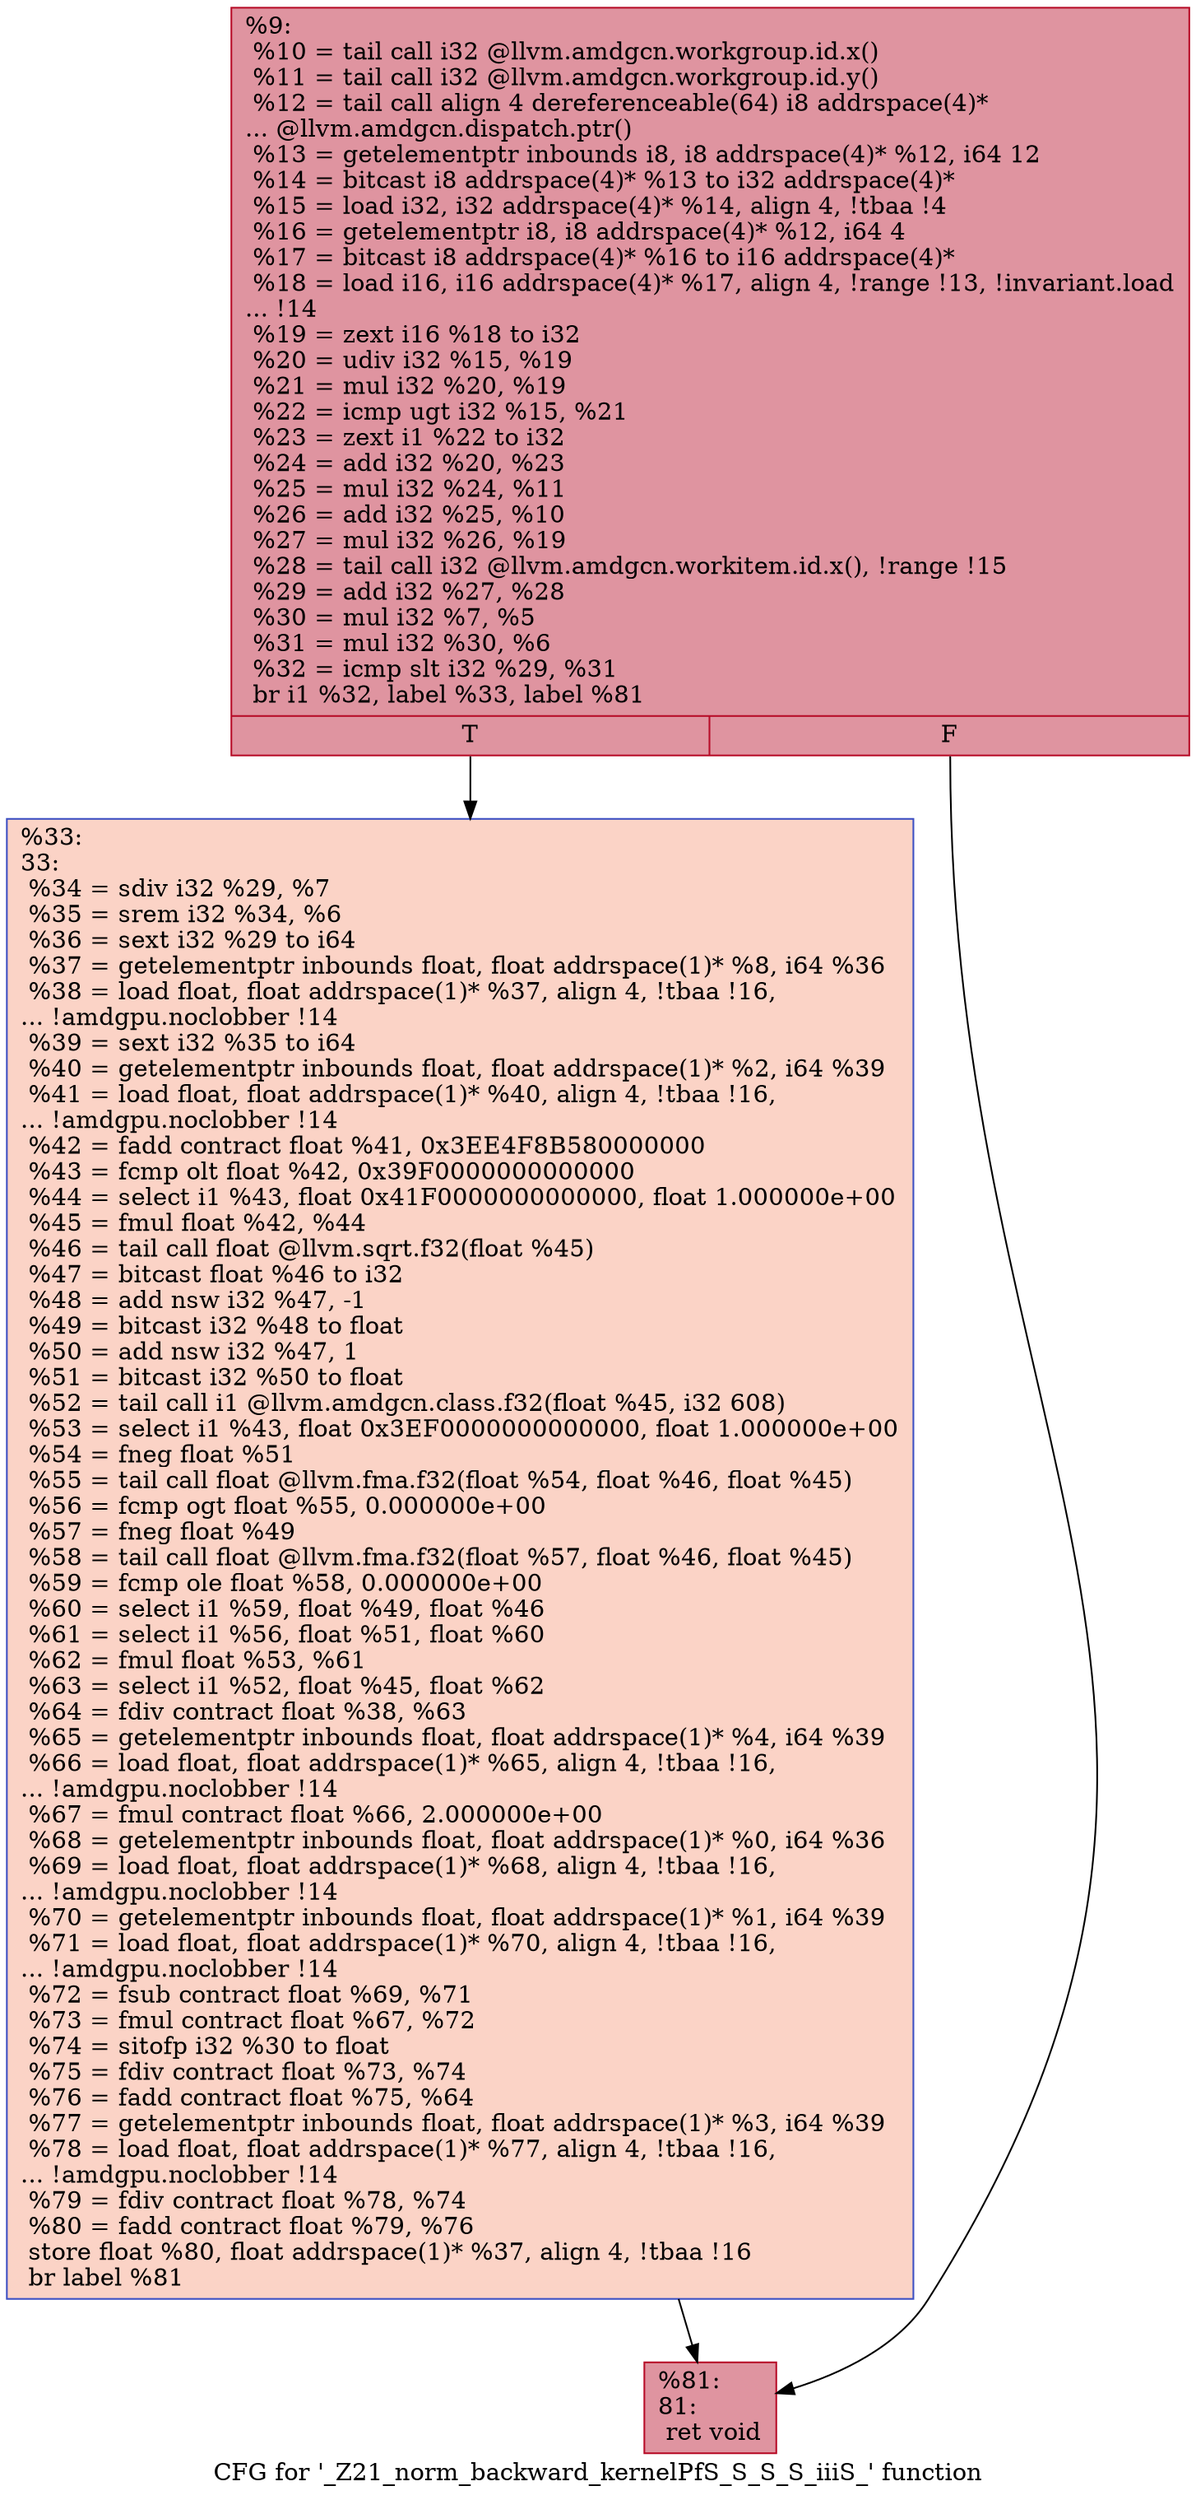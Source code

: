 digraph "CFG for '_Z21_norm_backward_kernelPfS_S_S_S_iiiS_' function" {
	label="CFG for '_Z21_norm_backward_kernelPfS_S_S_S_iiiS_' function";

	Node0x5f42510 [shape=record,color="#b70d28ff", style=filled, fillcolor="#b70d2870",label="{%9:\l  %10 = tail call i32 @llvm.amdgcn.workgroup.id.x()\l  %11 = tail call i32 @llvm.amdgcn.workgroup.id.y()\l  %12 = tail call align 4 dereferenceable(64) i8 addrspace(4)*\l... @llvm.amdgcn.dispatch.ptr()\l  %13 = getelementptr inbounds i8, i8 addrspace(4)* %12, i64 12\l  %14 = bitcast i8 addrspace(4)* %13 to i32 addrspace(4)*\l  %15 = load i32, i32 addrspace(4)* %14, align 4, !tbaa !4\l  %16 = getelementptr i8, i8 addrspace(4)* %12, i64 4\l  %17 = bitcast i8 addrspace(4)* %16 to i16 addrspace(4)*\l  %18 = load i16, i16 addrspace(4)* %17, align 4, !range !13, !invariant.load\l... !14\l  %19 = zext i16 %18 to i32\l  %20 = udiv i32 %15, %19\l  %21 = mul i32 %20, %19\l  %22 = icmp ugt i32 %15, %21\l  %23 = zext i1 %22 to i32\l  %24 = add i32 %20, %23\l  %25 = mul i32 %24, %11\l  %26 = add i32 %25, %10\l  %27 = mul i32 %26, %19\l  %28 = tail call i32 @llvm.amdgcn.workitem.id.x(), !range !15\l  %29 = add i32 %27, %28\l  %30 = mul i32 %7, %5\l  %31 = mul i32 %30, %6\l  %32 = icmp slt i32 %29, %31\l  br i1 %32, label %33, label %81\l|{<s0>T|<s1>F}}"];
	Node0x5f42510:s0 -> Node0x5f44af0;
	Node0x5f42510:s1 -> Node0x5f44b80;
	Node0x5f44af0 [shape=record,color="#3d50c3ff", style=filled, fillcolor="#f59c7d70",label="{%33:\l33:                                               \l  %34 = sdiv i32 %29, %7\l  %35 = srem i32 %34, %6\l  %36 = sext i32 %29 to i64\l  %37 = getelementptr inbounds float, float addrspace(1)* %8, i64 %36\l  %38 = load float, float addrspace(1)* %37, align 4, !tbaa !16,\l... !amdgpu.noclobber !14\l  %39 = sext i32 %35 to i64\l  %40 = getelementptr inbounds float, float addrspace(1)* %2, i64 %39\l  %41 = load float, float addrspace(1)* %40, align 4, !tbaa !16,\l... !amdgpu.noclobber !14\l  %42 = fadd contract float %41, 0x3EE4F8B580000000\l  %43 = fcmp olt float %42, 0x39F0000000000000\l  %44 = select i1 %43, float 0x41F0000000000000, float 1.000000e+00\l  %45 = fmul float %42, %44\l  %46 = tail call float @llvm.sqrt.f32(float %45)\l  %47 = bitcast float %46 to i32\l  %48 = add nsw i32 %47, -1\l  %49 = bitcast i32 %48 to float\l  %50 = add nsw i32 %47, 1\l  %51 = bitcast i32 %50 to float\l  %52 = tail call i1 @llvm.amdgcn.class.f32(float %45, i32 608)\l  %53 = select i1 %43, float 0x3EF0000000000000, float 1.000000e+00\l  %54 = fneg float %51\l  %55 = tail call float @llvm.fma.f32(float %54, float %46, float %45)\l  %56 = fcmp ogt float %55, 0.000000e+00\l  %57 = fneg float %49\l  %58 = tail call float @llvm.fma.f32(float %57, float %46, float %45)\l  %59 = fcmp ole float %58, 0.000000e+00\l  %60 = select i1 %59, float %49, float %46\l  %61 = select i1 %56, float %51, float %60\l  %62 = fmul float %53, %61\l  %63 = select i1 %52, float %45, float %62\l  %64 = fdiv contract float %38, %63\l  %65 = getelementptr inbounds float, float addrspace(1)* %4, i64 %39\l  %66 = load float, float addrspace(1)* %65, align 4, !tbaa !16,\l... !amdgpu.noclobber !14\l  %67 = fmul contract float %66, 2.000000e+00\l  %68 = getelementptr inbounds float, float addrspace(1)* %0, i64 %36\l  %69 = load float, float addrspace(1)* %68, align 4, !tbaa !16,\l... !amdgpu.noclobber !14\l  %70 = getelementptr inbounds float, float addrspace(1)* %1, i64 %39\l  %71 = load float, float addrspace(1)* %70, align 4, !tbaa !16,\l... !amdgpu.noclobber !14\l  %72 = fsub contract float %69, %71\l  %73 = fmul contract float %67, %72\l  %74 = sitofp i32 %30 to float\l  %75 = fdiv contract float %73, %74\l  %76 = fadd contract float %75, %64\l  %77 = getelementptr inbounds float, float addrspace(1)* %3, i64 %39\l  %78 = load float, float addrspace(1)* %77, align 4, !tbaa !16,\l... !amdgpu.noclobber !14\l  %79 = fdiv contract float %78, %74\l  %80 = fadd contract float %79, %76\l  store float %80, float addrspace(1)* %37, align 4, !tbaa !16\l  br label %81\l}"];
	Node0x5f44af0 -> Node0x5f44b80;
	Node0x5f44b80 [shape=record,color="#b70d28ff", style=filled, fillcolor="#b70d2870",label="{%81:\l81:                                               \l  ret void\l}"];
}

